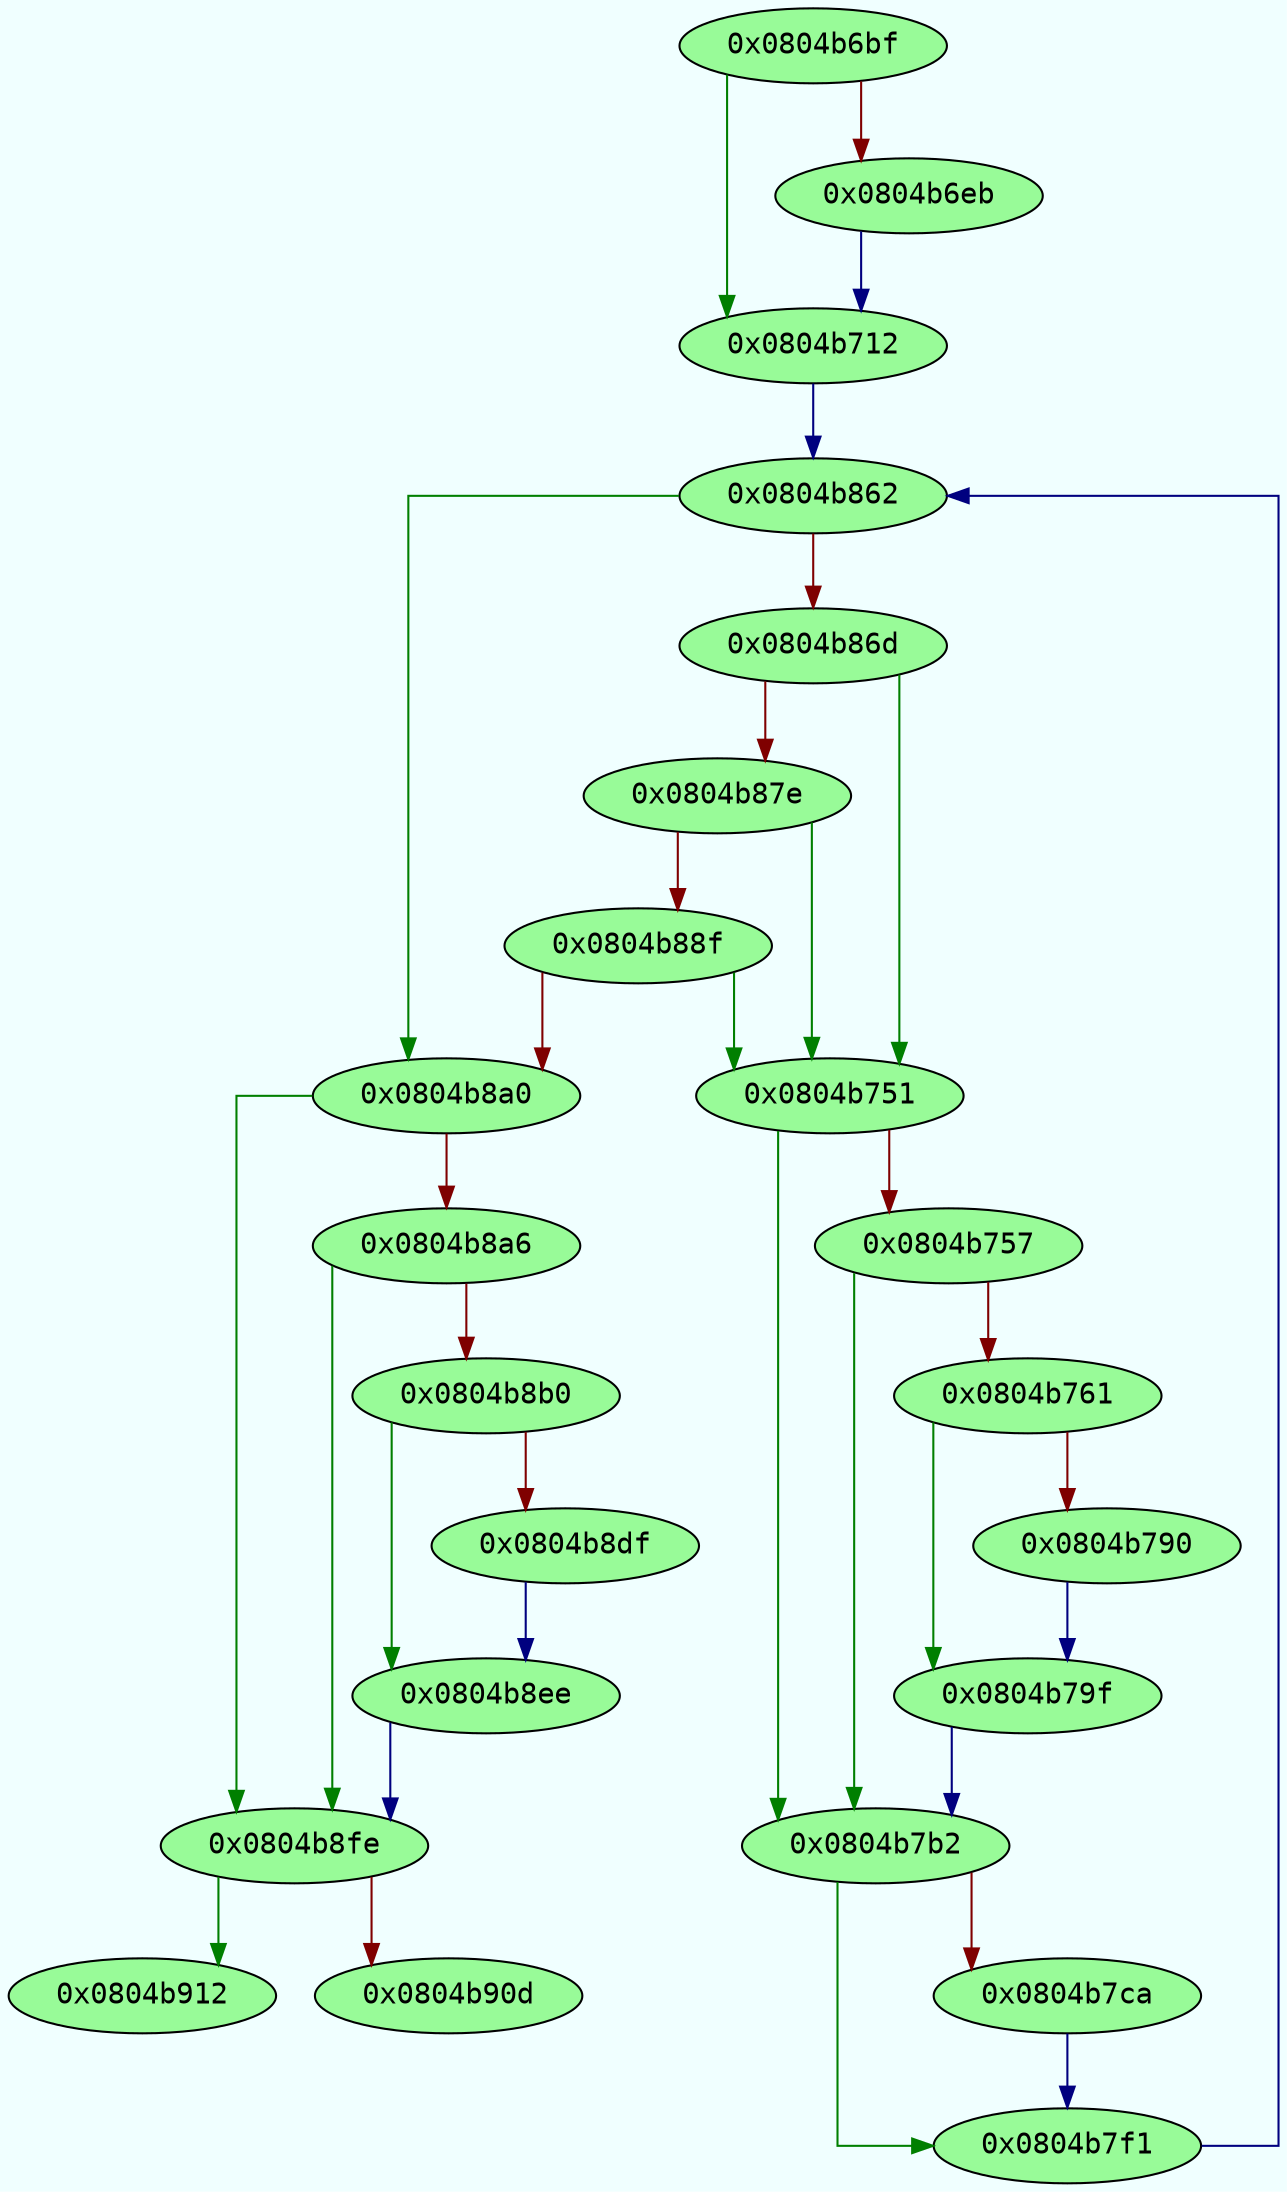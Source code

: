 digraph code {
	graph [bgcolor=azure fontsize=8 fontname="Courier" splines="ortho"];
	node [fillcolor=gray style=filled];
	edge [arrowhead="normal"];
	"0x0804b6bf" -> "0x0804b712" [color="#007f00"];
	"0x0804b6bf" -> "0x0804b6eb" [color="#7f0000"];
	"0x0804b6bf" [URL="sym.term/0x0804b6bf", fillcolor="palegreen",color="black", fontname="Courier",label="0x0804b6bf"]
	"0x0804b6eb" -> "0x0804b712" [color="#00007f"];
	"0x0804b6eb" [URL="sym.term/0x0804b6eb", fillcolor="palegreen",color="black", fontname="Courier",label="0x0804b6eb"]
	"0x0804b712" -> "0x0804b862" [color="#00007f"];
	"0x0804b712" [URL="sym.term/0x0804b712", fillcolor="palegreen",color="black", fontname="Courier",label="0x0804b712"]
	"0x0804b751" -> "0x0804b7b2" [color="#007f00"];
	"0x0804b751" -> "0x0804b757" [color="#7f0000"];
	"0x0804b751" [URL="sym.term/0x0804b751", fillcolor="palegreen",color="black", fontname="Courier",label="0x0804b751"]
	"0x0804b757" -> "0x0804b7b2" [color="#007f00"];
	"0x0804b757" -> "0x0804b761" [color="#7f0000"];
	"0x0804b757" [URL="sym.term/0x0804b757", fillcolor="palegreen",color="black", fontname="Courier",label="0x0804b757"]
	"0x0804b761" -> "0x0804b79f" [color="#007f00"];
	"0x0804b761" -> "0x0804b790" [color="#7f0000"];
	"0x0804b761" [URL="sym.term/0x0804b761", fillcolor="palegreen",color="black", fontname="Courier",label="0x0804b761"]
	"0x0804b790" -> "0x0804b79f" [color="#00007f"];
	"0x0804b790" [URL="sym.term/0x0804b790", fillcolor="palegreen",color="black", fontname="Courier",label="0x0804b790"]
	"0x0804b79f" -> "0x0804b7b2" [color="#00007f"];
	"0x0804b79f" [URL="sym.term/0x0804b79f", fillcolor="palegreen",color="black", fontname="Courier",label="0x0804b79f"]
	"0x0804b7b2" -> "0x0804b7f1" [color="#007f00"];
	"0x0804b7b2" -> "0x0804b7ca" [color="#7f0000"];
	"0x0804b7b2" [URL="sym.term/0x0804b7b2", fillcolor="palegreen",color="black", fontname="Courier",label="0x0804b7b2"]
	"0x0804b7ca" -> "0x0804b7f1" [color="#00007f"];
	"0x0804b7ca" [URL="sym.term/0x0804b7ca", fillcolor="palegreen",color="black", fontname="Courier",label="0x0804b7ca"]
	"0x0804b7f1" -> "0x0804b862" [color="#00007f"];
	"0x0804b7f1" [URL="sym.term/0x0804b7f1", fillcolor="palegreen",color="black", fontname="Courier",label="0x0804b7f1"]
	"0x0804b862" -> "0x0804b8a0" [color="#007f00"];
	"0x0804b862" -> "0x0804b86d" [color="#7f0000"];
	"0x0804b862" [URL="sym.term/0x0804b862", fillcolor="palegreen",color="black", fontname="Courier",label="0x0804b862"]
	"0x0804b86d" -> "0x0804b751" [color="#007f00"];
	"0x0804b86d" -> "0x0804b87e" [color="#7f0000"];
	"0x0804b86d" [URL="sym.term/0x0804b86d", fillcolor="palegreen",color="black", fontname="Courier",label="0x0804b86d"]
	"0x0804b87e" -> "0x0804b751" [color="#007f00"];
	"0x0804b87e" -> "0x0804b88f" [color="#7f0000"];
	"0x0804b87e" [URL="sym.term/0x0804b87e", fillcolor="palegreen",color="black", fontname="Courier",label="0x0804b87e"]
	"0x0804b88f" -> "0x0804b751" [color="#007f00"];
	"0x0804b88f" -> "0x0804b8a0" [color="#7f0000"];
	"0x0804b88f" [URL="sym.term/0x0804b88f", fillcolor="palegreen",color="black", fontname="Courier",label="0x0804b88f"]
	"0x0804b8a0" -> "0x0804b8fe" [color="#007f00"];
	"0x0804b8a0" -> "0x0804b8a6" [color="#7f0000"];
	"0x0804b8a0" [URL="sym.term/0x0804b8a0", fillcolor="palegreen",color="black", fontname="Courier",label="0x0804b8a0"]
	"0x0804b8a6" -> "0x0804b8fe" [color="#007f00"];
	"0x0804b8a6" -> "0x0804b8b0" [color="#7f0000"];
	"0x0804b8a6" [URL="sym.term/0x0804b8a6", fillcolor="palegreen",color="black", fontname="Courier",label="0x0804b8a6"]
	"0x0804b8b0" -> "0x0804b8ee" [color="#007f00"];
	"0x0804b8b0" -> "0x0804b8df" [color="#7f0000"];
	"0x0804b8b0" [URL="sym.term/0x0804b8b0", fillcolor="palegreen",color="black", fontname="Courier",label="0x0804b8b0"]
	"0x0804b8df" -> "0x0804b8ee" [color="#00007f"];
	"0x0804b8df" [URL="sym.term/0x0804b8df", fillcolor="palegreen",color="black", fontname="Courier",label="0x0804b8df"]
	"0x0804b8ee" -> "0x0804b8fe" [color="#00007f"];
	"0x0804b8ee" [URL="sym.term/0x0804b8ee", fillcolor="palegreen",color="black", fontname="Courier",label="0x0804b8ee"]
	"0x0804b8fe" -> "0x0804b912" [color="#007f00"];
	"0x0804b8fe" -> "0x0804b90d" [color="#7f0000"];
	"0x0804b8fe" [URL="sym.term/0x0804b8fe", fillcolor="palegreen",color="black", fontname="Courier",label="0x0804b8fe"]
	"0x0804b90d" [URL="sym.term/0x0804b90d", fillcolor="palegreen",color="black", fontname="Courier",label="0x0804b90d"]
	"0x0804b912" [URL="sym.term/0x0804b912", fillcolor="palegreen",color="black", fontname="Courier",label="0x0804b912"]
}
